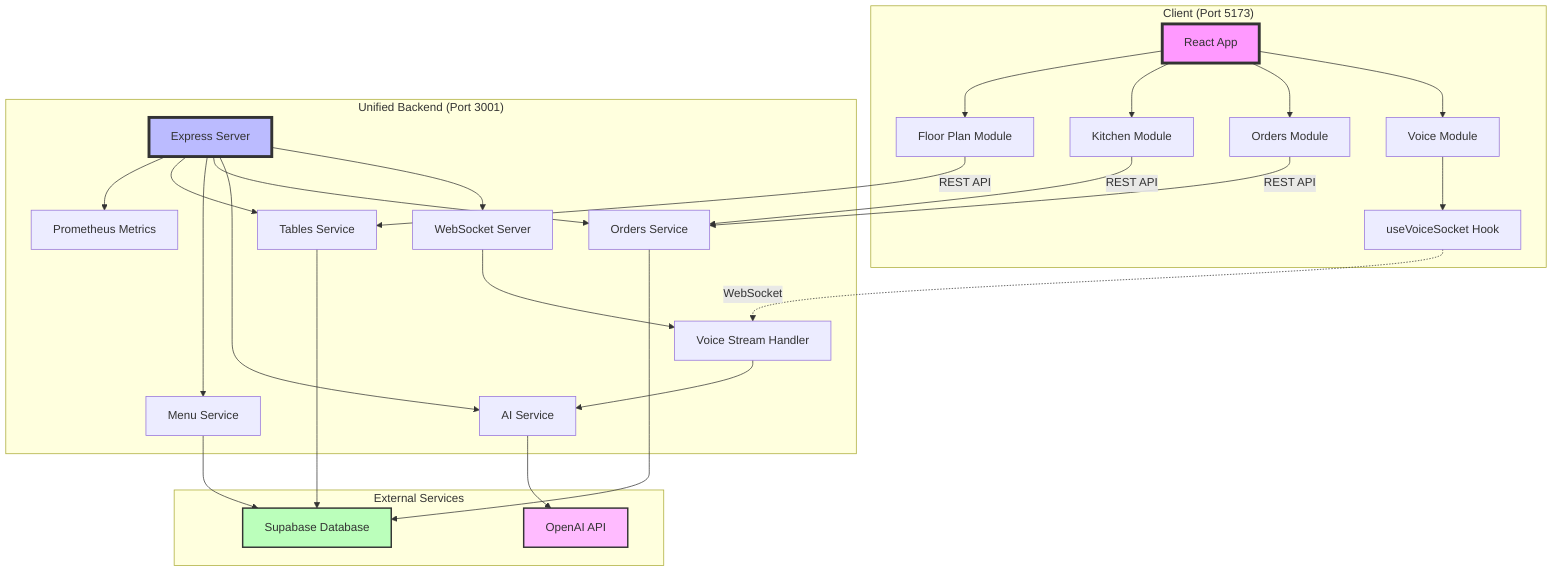 graph TD
    subgraph "Client (Port 5173)"
        A[React App]
        B[Voice Module]
        C[Orders Module]
        D[Kitchen Module]
        E[Floor Plan Module]
        F[useVoiceSocket Hook]
        
        A --> B
        A --> C
        A --> D
        A --> E
        B --> F
    end
    
    subgraph "Unified Backend (Port 3001)"
        G[Express Server]
        H[WebSocket Server]
        I[AI Service]
        J[Orders Service]
        K[Menu Service]
        L[Tables Service]
        M[Voice Stream Handler]
        N[Prometheus Metrics]
        
        G --> H
        G --> I
        G --> J
        G --> K
        G --> L
        H --> M
        M --> I
        G --> N
    end
    
    subgraph "External Services"
        O[Supabase Database]
        P[OpenAI API]
    end
    
    F -.->|WebSocket| M
    C -->|REST API| J
    D -->|REST API| J
    E -->|REST API| L
    J --> O
    K --> O
    L --> O
    I --> P
    
    style A fill:#f9f,stroke:#333,stroke-width:4px
    style G fill:#bbf,stroke:#333,stroke-width:4px
    style O fill:#bfb,stroke:#333,stroke-width:2px
    style P fill:#fbf,stroke:#333,stroke-width:2px